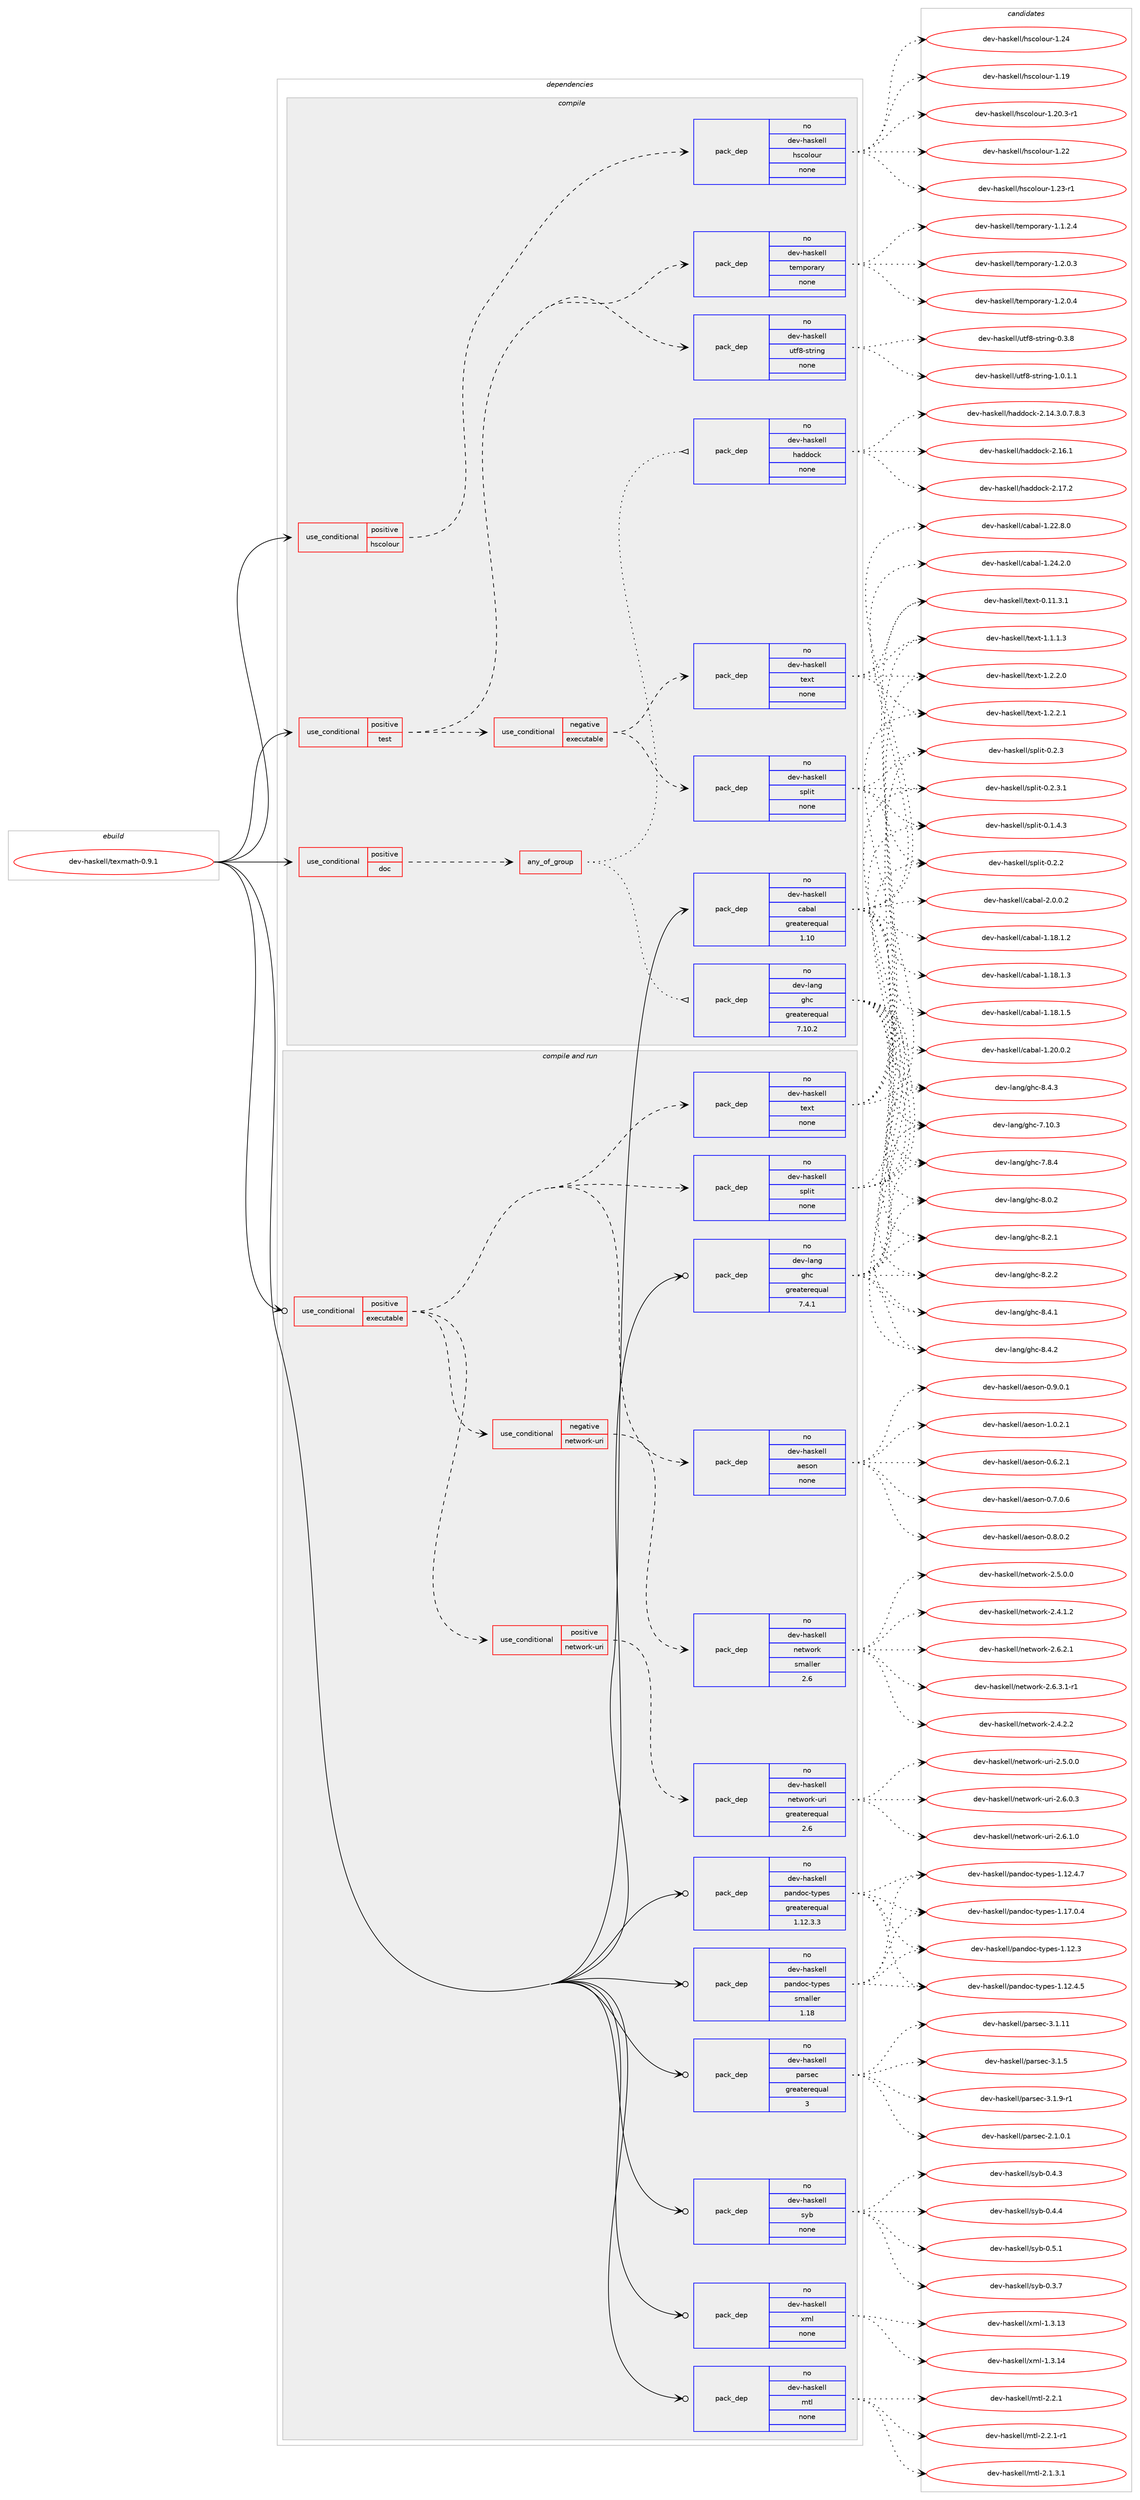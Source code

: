 digraph prolog {

# *************
# Graph options
# *************

newrank=true;
concentrate=true;
compound=true;
graph [rankdir=LR,fontname=Helvetica,fontsize=10,ranksep=1.5];#, ranksep=2.5, nodesep=0.2];
edge  [arrowhead=vee];
node  [fontname=Helvetica,fontsize=10];

# **********
# The ebuild
# **********

subgraph cluster_leftcol {
color=gray;
rank=same;
label=<<i>ebuild</i>>;
id [label="dev-haskell/texmath-0.9.1", color=red, width=4, href="../dev-haskell/texmath-0.9.1.svg"];
}

# ****************
# The dependencies
# ****************

subgraph cluster_midcol {
color=gray;
label=<<i>dependencies</i>>;
subgraph cluster_compile {
fillcolor="#eeeeee";
style=filled;
label=<<i>compile</i>>;
subgraph cond361742 {
dependency1345810 [label=<<TABLE BORDER="0" CELLBORDER="1" CELLSPACING="0" CELLPADDING="4"><TR><TD ROWSPAN="3" CELLPADDING="10">use_conditional</TD></TR><TR><TD>positive</TD></TR><TR><TD>doc</TD></TR></TABLE>>, shape=none, color=red];
subgraph any21654 {
dependency1345811 [label=<<TABLE BORDER="0" CELLBORDER="1" CELLSPACING="0" CELLPADDING="4"><TR><TD CELLPADDING="10">any_of_group</TD></TR></TABLE>>, shape=none, color=red];subgraph pack961862 {
dependency1345812 [label=<<TABLE BORDER="0" CELLBORDER="1" CELLSPACING="0" CELLPADDING="4" WIDTH="220"><TR><TD ROWSPAN="6" CELLPADDING="30">pack_dep</TD></TR><TR><TD WIDTH="110">no</TD></TR><TR><TD>dev-haskell</TD></TR><TR><TD>haddock</TD></TR><TR><TD>none</TD></TR><TR><TD></TD></TR></TABLE>>, shape=none, color=blue];
}
dependency1345811:e -> dependency1345812:w [weight=20,style="dotted",arrowhead="oinv"];
subgraph pack961863 {
dependency1345813 [label=<<TABLE BORDER="0" CELLBORDER="1" CELLSPACING="0" CELLPADDING="4" WIDTH="220"><TR><TD ROWSPAN="6" CELLPADDING="30">pack_dep</TD></TR><TR><TD WIDTH="110">no</TD></TR><TR><TD>dev-lang</TD></TR><TR><TD>ghc</TD></TR><TR><TD>greaterequal</TD></TR><TR><TD>7.10.2</TD></TR></TABLE>>, shape=none, color=blue];
}
dependency1345811:e -> dependency1345813:w [weight=20,style="dotted",arrowhead="oinv"];
}
dependency1345810:e -> dependency1345811:w [weight=20,style="dashed",arrowhead="vee"];
}
id:e -> dependency1345810:w [weight=20,style="solid",arrowhead="vee"];
subgraph cond361743 {
dependency1345814 [label=<<TABLE BORDER="0" CELLBORDER="1" CELLSPACING="0" CELLPADDING="4"><TR><TD ROWSPAN="3" CELLPADDING="10">use_conditional</TD></TR><TR><TD>positive</TD></TR><TR><TD>hscolour</TD></TR></TABLE>>, shape=none, color=red];
subgraph pack961864 {
dependency1345815 [label=<<TABLE BORDER="0" CELLBORDER="1" CELLSPACING="0" CELLPADDING="4" WIDTH="220"><TR><TD ROWSPAN="6" CELLPADDING="30">pack_dep</TD></TR><TR><TD WIDTH="110">no</TD></TR><TR><TD>dev-haskell</TD></TR><TR><TD>hscolour</TD></TR><TR><TD>none</TD></TR><TR><TD></TD></TR></TABLE>>, shape=none, color=blue];
}
dependency1345814:e -> dependency1345815:w [weight=20,style="dashed",arrowhead="vee"];
}
id:e -> dependency1345814:w [weight=20,style="solid",arrowhead="vee"];
subgraph cond361744 {
dependency1345816 [label=<<TABLE BORDER="0" CELLBORDER="1" CELLSPACING="0" CELLPADDING="4"><TR><TD ROWSPAN="3" CELLPADDING="10">use_conditional</TD></TR><TR><TD>positive</TD></TR><TR><TD>test</TD></TR></TABLE>>, shape=none, color=red];
subgraph pack961865 {
dependency1345817 [label=<<TABLE BORDER="0" CELLBORDER="1" CELLSPACING="0" CELLPADDING="4" WIDTH="220"><TR><TD ROWSPAN="6" CELLPADDING="30">pack_dep</TD></TR><TR><TD WIDTH="110">no</TD></TR><TR><TD>dev-haskell</TD></TR><TR><TD>temporary</TD></TR><TR><TD>none</TD></TR><TR><TD></TD></TR></TABLE>>, shape=none, color=blue];
}
dependency1345816:e -> dependency1345817:w [weight=20,style="dashed",arrowhead="vee"];
subgraph pack961866 {
dependency1345818 [label=<<TABLE BORDER="0" CELLBORDER="1" CELLSPACING="0" CELLPADDING="4" WIDTH="220"><TR><TD ROWSPAN="6" CELLPADDING="30">pack_dep</TD></TR><TR><TD WIDTH="110">no</TD></TR><TR><TD>dev-haskell</TD></TR><TR><TD>utf8-string</TD></TR><TR><TD>none</TD></TR><TR><TD></TD></TR></TABLE>>, shape=none, color=blue];
}
dependency1345816:e -> dependency1345818:w [weight=20,style="dashed",arrowhead="vee"];
subgraph cond361745 {
dependency1345819 [label=<<TABLE BORDER="0" CELLBORDER="1" CELLSPACING="0" CELLPADDING="4"><TR><TD ROWSPAN="3" CELLPADDING="10">use_conditional</TD></TR><TR><TD>negative</TD></TR><TR><TD>executable</TD></TR></TABLE>>, shape=none, color=red];
subgraph pack961867 {
dependency1345820 [label=<<TABLE BORDER="0" CELLBORDER="1" CELLSPACING="0" CELLPADDING="4" WIDTH="220"><TR><TD ROWSPAN="6" CELLPADDING="30">pack_dep</TD></TR><TR><TD WIDTH="110">no</TD></TR><TR><TD>dev-haskell</TD></TR><TR><TD>split</TD></TR><TR><TD>none</TD></TR><TR><TD></TD></TR></TABLE>>, shape=none, color=blue];
}
dependency1345819:e -> dependency1345820:w [weight=20,style="dashed",arrowhead="vee"];
subgraph pack961868 {
dependency1345821 [label=<<TABLE BORDER="0" CELLBORDER="1" CELLSPACING="0" CELLPADDING="4" WIDTH="220"><TR><TD ROWSPAN="6" CELLPADDING="30">pack_dep</TD></TR><TR><TD WIDTH="110">no</TD></TR><TR><TD>dev-haskell</TD></TR><TR><TD>text</TD></TR><TR><TD>none</TD></TR><TR><TD></TD></TR></TABLE>>, shape=none, color=blue];
}
dependency1345819:e -> dependency1345821:w [weight=20,style="dashed",arrowhead="vee"];
}
dependency1345816:e -> dependency1345819:w [weight=20,style="dashed",arrowhead="vee"];
}
id:e -> dependency1345816:w [weight=20,style="solid",arrowhead="vee"];
subgraph pack961869 {
dependency1345822 [label=<<TABLE BORDER="0" CELLBORDER="1" CELLSPACING="0" CELLPADDING="4" WIDTH="220"><TR><TD ROWSPAN="6" CELLPADDING="30">pack_dep</TD></TR><TR><TD WIDTH="110">no</TD></TR><TR><TD>dev-haskell</TD></TR><TR><TD>cabal</TD></TR><TR><TD>greaterequal</TD></TR><TR><TD>1.10</TD></TR></TABLE>>, shape=none, color=blue];
}
id:e -> dependency1345822:w [weight=20,style="solid",arrowhead="vee"];
}
subgraph cluster_compileandrun {
fillcolor="#eeeeee";
style=filled;
label=<<i>compile and run</i>>;
subgraph cond361746 {
dependency1345823 [label=<<TABLE BORDER="0" CELLBORDER="1" CELLSPACING="0" CELLPADDING="4"><TR><TD ROWSPAN="3" CELLPADDING="10">use_conditional</TD></TR><TR><TD>positive</TD></TR><TR><TD>executable</TD></TR></TABLE>>, shape=none, color=red];
subgraph pack961870 {
dependency1345824 [label=<<TABLE BORDER="0" CELLBORDER="1" CELLSPACING="0" CELLPADDING="4" WIDTH="220"><TR><TD ROWSPAN="6" CELLPADDING="30">pack_dep</TD></TR><TR><TD WIDTH="110">no</TD></TR><TR><TD>dev-haskell</TD></TR><TR><TD>aeson</TD></TR><TR><TD>none</TD></TR><TR><TD></TD></TR></TABLE>>, shape=none, color=blue];
}
dependency1345823:e -> dependency1345824:w [weight=20,style="dashed",arrowhead="vee"];
subgraph pack961871 {
dependency1345825 [label=<<TABLE BORDER="0" CELLBORDER="1" CELLSPACING="0" CELLPADDING="4" WIDTH="220"><TR><TD ROWSPAN="6" CELLPADDING="30">pack_dep</TD></TR><TR><TD WIDTH="110">no</TD></TR><TR><TD>dev-haskell</TD></TR><TR><TD>split</TD></TR><TR><TD>none</TD></TR><TR><TD></TD></TR></TABLE>>, shape=none, color=blue];
}
dependency1345823:e -> dependency1345825:w [weight=20,style="dashed",arrowhead="vee"];
subgraph pack961872 {
dependency1345826 [label=<<TABLE BORDER="0" CELLBORDER="1" CELLSPACING="0" CELLPADDING="4" WIDTH="220"><TR><TD ROWSPAN="6" CELLPADDING="30">pack_dep</TD></TR><TR><TD WIDTH="110">no</TD></TR><TR><TD>dev-haskell</TD></TR><TR><TD>text</TD></TR><TR><TD>none</TD></TR><TR><TD></TD></TR></TABLE>>, shape=none, color=blue];
}
dependency1345823:e -> dependency1345826:w [weight=20,style="dashed",arrowhead="vee"];
subgraph cond361747 {
dependency1345827 [label=<<TABLE BORDER="0" CELLBORDER="1" CELLSPACING="0" CELLPADDING="4"><TR><TD ROWSPAN="3" CELLPADDING="10">use_conditional</TD></TR><TR><TD>positive</TD></TR><TR><TD>network-uri</TD></TR></TABLE>>, shape=none, color=red];
subgraph pack961873 {
dependency1345828 [label=<<TABLE BORDER="0" CELLBORDER="1" CELLSPACING="0" CELLPADDING="4" WIDTH="220"><TR><TD ROWSPAN="6" CELLPADDING="30">pack_dep</TD></TR><TR><TD WIDTH="110">no</TD></TR><TR><TD>dev-haskell</TD></TR><TR><TD>network-uri</TD></TR><TR><TD>greaterequal</TD></TR><TR><TD>2.6</TD></TR></TABLE>>, shape=none, color=blue];
}
dependency1345827:e -> dependency1345828:w [weight=20,style="dashed",arrowhead="vee"];
}
dependency1345823:e -> dependency1345827:w [weight=20,style="dashed",arrowhead="vee"];
subgraph cond361748 {
dependency1345829 [label=<<TABLE BORDER="0" CELLBORDER="1" CELLSPACING="0" CELLPADDING="4"><TR><TD ROWSPAN="3" CELLPADDING="10">use_conditional</TD></TR><TR><TD>negative</TD></TR><TR><TD>network-uri</TD></TR></TABLE>>, shape=none, color=red];
subgraph pack961874 {
dependency1345830 [label=<<TABLE BORDER="0" CELLBORDER="1" CELLSPACING="0" CELLPADDING="4" WIDTH="220"><TR><TD ROWSPAN="6" CELLPADDING="30">pack_dep</TD></TR><TR><TD WIDTH="110">no</TD></TR><TR><TD>dev-haskell</TD></TR><TR><TD>network</TD></TR><TR><TD>smaller</TD></TR><TR><TD>2.6</TD></TR></TABLE>>, shape=none, color=blue];
}
dependency1345829:e -> dependency1345830:w [weight=20,style="dashed",arrowhead="vee"];
}
dependency1345823:e -> dependency1345829:w [weight=20,style="dashed",arrowhead="vee"];
}
id:e -> dependency1345823:w [weight=20,style="solid",arrowhead="odotvee"];
subgraph pack961875 {
dependency1345831 [label=<<TABLE BORDER="0" CELLBORDER="1" CELLSPACING="0" CELLPADDING="4" WIDTH="220"><TR><TD ROWSPAN="6" CELLPADDING="30">pack_dep</TD></TR><TR><TD WIDTH="110">no</TD></TR><TR><TD>dev-haskell</TD></TR><TR><TD>mtl</TD></TR><TR><TD>none</TD></TR><TR><TD></TD></TR></TABLE>>, shape=none, color=blue];
}
id:e -> dependency1345831:w [weight=20,style="solid",arrowhead="odotvee"];
subgraph pack961876 {
dependency1345832 [label=<<TABLE BORDER="0" CELLBORDER="1" CELLSPACING="0" CELLPADDING="4" WIDTH="220"><TR><TD ROWSPAN="6" CELLPADDING="30">pack_dep</TD></TR><TR><TD WIDTH="110">no</TD></TR><TR><TD>dev-haskell</TD></TR><TR><TD>pandoc-types</TD></TR><TR><TD>greaterequal</TD></TR><TR><TD>1.12.3.3</TD></TR></TABLE>>, shape=none, color=blue];
}
id:e -> dependency1345832:w [weight=20,style="solid",arrowhead="odotvee"];
subgraph pack961877 {
dependency1345833 [label=<<TABLE BORDER="0" CELLBORDER="1" CELLSPACING="0" CELLPADDING="4" WIDTH="220"><TR><TD ROWSPAN="6" CELLPADDING="30">pack_dep</TD></TR><TR><TD WIDTH="110">no</TD></TR><TR><TD>dev-haskell</TD></TR><TR><TD>pandoc-types</TD></TR><TR><TD>smaller</TD></TR><TR><TD>1.18</TD></TR></TABLE>>, shape=none, color=blue];
}
id:e -> dependency1345833:w [weight=20,style="solid",arrowhead="odotvee"];
subgraph pack961878 {
dependency1345834 [label=<<TABLE BORDER="0" CELLBORDER="1" CELLSPACING="0" CELLPADDING="4" WIDTH="220"><TR><TD ROWSPAN="6" CELLPADDING="30">pack_dep</TD></TR><TR><TD WIDTH="110">no</TD></TR><TR><TD>dev-haskell</TD></TR><TR><TD>parsec</TD></TR><TR><TD>greaterequal</TD></TR><TR><TD>3</TD></TR></TABLE>>, shape=none, color=blue];
}
id:e -> dependency1345834:w [weight=20,style="solid",arrowhead="odotvee"];
subgraph pack961879 {
dependency1345835 [label=<<TABLE BORDER="0" CELLBORDER="1" CELLSPACING="0" CELLPADDING="4" WIDTH="220"><TR><TD ROWSPAN="6" CELLPADDING="30">pack_dep</TD></TR><TR><TD WIDTH="110">no</TD></TR><TR><TD>dev-haskell</TD></TR><TR><TD>syb</TD></TR><TR><TD>none</TD></TR><TR><TD></TD></TR></TABLE>>, shape=none, color=blue];
}
id:e -> dependency1345835:w [weight=20,style="solid",arrowhead="odotvee"];
subgraph pack961880 {
dependency1345836 [label=<<TABLE BORDER="0" CELLBORDER="1" CELLSPACING="0" CELLPADDING="4" WIDTH="220"><TR><TD ROWSPAN="6" CELLPADDING="30">pack_dep</TD></TR><TR><TD WIDTH="110">no</TD></TR><TR><TD>dev-haskell</TD></TR><TR><TD>xml</TD></TR><TR><TD>none</TD></TR><TR><TD></TD></TR></TABLE>>, shape=none, color=blue];
}
id:e -> dependency1345836:w [weight=20,style="solid",arrowhead="odotvee"];
subgraph pack961881 {
dependency1345837 [label=<<TABLE BORDER="0" CELLBORDER="1" CELLSPACING="0" CELLPADDING="4" WIDTH="220"><TR><TD ROWSPAN="6" CELLPADDING="30">pack_dep</TD></TR><TR><TD WIDTH="110">no</TD></TR><TR><TD>dev-lang</TD></TR><TR><TD>ghc</TD></TR><TR><TD>greaterequal</TD></TR><TR><TD>7.4.1</TD></TR></TABLE>>, shape=none, color=blue];
}
id:e -> dependency1345837:w [weight=20,style="solid",arrowhead="odotvee"];
}
subgraph cluster_run {
fillcolor="#eeeeee";
style=filled;
label=<<i>run</i>>;
}
}

# **************
# The candidates
# **************

subgraph cluster_choices {
rank=same;
color=gray;
label=<<i>candidates</i>>;

subgraph choice961862 {
color=black;
nodesep=1;
choice1001011184510497115107101108108471049710010011199107455046495246514648465546564651 [label="dev-haskell/haddock-2.14.3.0.7.8.3", color=red, width=4,href="../dev-haskell/haddock-2.14.3.0.7.8.3.svg"];
choice100101118451049711510710110810847104971001001119910745504649544649 [label="dev-haskell/haddock-2.16.1", color=red, width=4,href="../dev-haskell/haddock-2.16.1.svg"];
choice100101118451049711510710110810847104971001001119910745504649554650 [label="dev-haskell/haddock-2.17.2", color=red, width=4,href="../dev-haskell/haddock-2.17.2.svg"];
dependency1345812:e -> choice1001011184510497115107101108108471049710010011199107455046495246514648465546564651:w [style=dotted,weight="100"];
dependency1345812:e -> choice100101118451049711510710110810847104971001001119910745504649544649:w [style=dotted,weight="100"];
dependency1345812:e -> choice100101118451049711510710110810847104971001001119910745504649554650:w [style=dotted,weight="100"];
}
subgraph choice961863 {
color=black;
nodesep=1;
choice1001011184510897110103471031049945554649484651 [label="dev-lang/ghc-7.10.3", color=red, width=4,href="../dev-lang/ghc-7.10.3.svg"];
choice10010111845108971101034710310499455546564652 [label="dev-lang/ghc-7.8.4", color=red, width=4,href="../dev-lang/ghc-7.8.4.svg"];
choice10010111845108971101034710310499455646484650 [label="dev-lang/ghc-8.0.2", color=red, width=4,href="../dev-lang/ghc-8.0.2.svg"];
choice10010111845108971101034710310499455646504649 [label="dev-lang/ghc-8.2.1", color=red, width=4,href="../dev-lang/ghc-8.2.1.svg"];
choice10010111845108971101034710310499455646504650 [label="dev-lang/ghc-8.2.2", color=red, width=4,href="../dev-lang/ghc-8.2.2.svg"];
choice10010111845108971101034710310499455646524649 [label="dev-lang/ghc-8.4.1", color=red, width=4,href="../dev-lang/ghc-8.4.1.svg"];
choice10010111845108971101034710310499455646524650 [label="dev-lang/ghc-8.4.2", color=red, width=4,href="../dev-lang/ghc-8.4.2.svg"];
choice10010111845108971101034710310499455646524651 [label="dev-lang/ghc-8.4.3", color=red, width=4,href="../dev-lang/ghc-8.4.3.svg"];
dependency1345813:e -> choice1001011184510897110103471031049945554649484651:w [style=dotted,weight="100"];
dependency1345813:e -> choice10010111845108971101034710310499455546564652:w [style=dotted,weight="100"];
dependency1345813:e -> choice10010111845108971101034710310499455646484650:w [style=dotted,weight="100"];
dependency1345813:e -> choice10010111845108971101034710310499455646504649:w [style=dotted,weight="100"];
dependency1345813:e -> choice10010111845108971101034710310499455646504650:w [style=dotted,weight="100"];
dependency1345813:e -> choice10010111845108971101034710310499455646524649:w [style=dotted,weight="100"];
dependency1345813:e -> choice10010111845108971101034710310499455646524650:w [style=dotted,weight="100"];
dependency1345813:e -> choice10010111845108971101034710310499455646524651:w [style=dotted,weight="100"];
}
subgraph choice961864 {
color=black;
nodesep=1;
choice100101118451049711510710110810847104115991111081111171144549464957 [label="dev-haskell/hscolour-1.19", color=red, width=4,href="../dev-haskell/hscolour-1.19.svg"];
choice10010111845104971151071011081084710411599111108111117114454946504846514511449 [label="dev-haskell/hscolour-1.20.3-r1", color=red, width=4,href="../dev-haskell/hscolour-1.20.3-r1.svg"];
choice100101118451049711510710110810847104115991111081111171144549465050 [label="dev-haskell/hscolour-1.22", color=red, width=4,href="../dev-haskell/hscolour-1.22.svg"];
choice1001011184510497115107101108108471041159911110811111711445494650514511449 [label="dev-haskell/hscolour-1.23-r1", color=red, width=4,href="../dev-haskell/hscolour-1.23-r1.svg"];
choice100101118451049711510710110810847104115991111081111171144549465052 [label="dev-haskell/hscolour-1.24", color=red, width=4,href="../dev-haskell/hscolour-1.24.svg"];
dependency1345815:e -> choice100101118451049711510710110810847104115991111081111171144549464957:w [style=dotted,weight="100"];
dependency1345815:e -> choice10010111845104971151071011081084710411599111108111117114454946504846514511449:w [style=dotted,weight="100"];
dependency1345815:e -> choice100101118451049711510710110810847104115991111081111171144549465050:w [style=dotted,weight="100"];
dependency1345815:e -> choice1001011184510497115107101108108471041159911110811111711445494650514511449:w [style=dotted,weight="100"];
dependency1345815:e -> choice100101118451049711510710110810847104115991111081111171144549465052:w [style=dotted,weight="100"];
}
subgraph choice961865 {
color=black;
nodesep=1;
choice100101118451049711510710110810847116101109112111114971141214549464946504652 [label="dev-haskell/temporary-1.1.2.4", color=red, width=4,href="../dev-haskell/temporary-1.1.2.4.svg"];
choice100101118451049711510710110810847116101109112111114971141214549465046484651 [label="dev-haskell/temporary-1.2.0.3", color=red, width=4,href="../dev-haskell/temporary-1.2.0.3.svg"];
choice100101118451049711510710110810847116101109112111114971141214549465046484652 [label="dev-haskell/temporary-1.2.0.4", color=red, width=4,href="../dev-haskell/temporary-1.2.0.4.svg"];
dependency1345817:e -> choice100101118451049711510710110810847116101109112111114971141214549464946504652:w [style=dotted,weight="100"];
dependency1345817:e -> choice100101118451049711510710110810847116101109112111114971141214549465046484651:w [style=dotted,weight="100"];
dependency1345817:e -> choice100101118451049711510710110810847116101109112111114971141214549465046484652:w [style=dotted,weight="100"];
}
subgraph choice961866 {
color=black;
nodesep=1;
choice1001011184510497115107101108108471171161025645115116114105110103454846514656 [label="dev-haskell/utf8-string-0.3.8", color=red, width=4,href="../dev-haskell/utf8-string-0.3.8.svg"];
choice10010111845104971151071011081084711711610256451151161141051101034549464846494649 [label="dev-haskell/utf8-string-1.0.1.1", color=red, width=4,href="../dev-haskell/utf8-string-1.0.1.1.svg"];
dependency1345818:e -> choice1001011184510497115107101108108471171161025645115116114105110103454846514656:w [style=dotted,weight="100"];
dependency1345818:e -> choice10010111845104971151071011081084711711610256451151161141051101034549464846494649:w [style=dotted,weight="100"];
}
subgraph choice961867 {
color=black;
nodesep=1;
choice1001011184510497115107101108108471151121081051164548464946524651 [label="dev-haskell/split-0.1.4.3", color=red, width=4,href="../dev-haskell/split-0.1.4.3.svg"];
choice100101118451049711510710110810847115112108105116454846504650 [label="dev-haskell/split-0.2.2", color=red, width=4,href="../dev-haskell/split-0.2.2.svg"];
choice100101118451049711510710110810847115112108105116454846504651 [label="dev-haskell/split-0.2.3", color=red, width=4,href="../dev-haskell/split-0.2.3.svg"];
choice1001011184510497115107101108108471151121081051164548465046514649 [label="dev-haskell/split-0.2.3.1", color=red, width=4,href="../dev-haskell/split-0.2.3.1.svg"];
dependency1345820:e -> choice1001011184510497115107101108108471151121081051164548464946524651:w [style=dotted,weight="100"];
dependency1345820:e -> choice100101118451049711510710110810847115112108105116454846504650:w [style=dotted,weight="100"];
dependency1345820:e -> choice100101118451049711510710110810847115112108105116454846504651:w [style=dotted,weight="100"];
dependency1345820:e -> choice1001011184510497115107101108108471151121081051164548465046514649:w [style=dotted,weight="100"];
}
subgraph choice961868 {
color=black;
nodesep=1;
choice100101118451049711510710110810847116101120116454846494946514649 [label="dev-haskell/text-0.11.3.1", color=red, width=4,href="../dev-haskell/text-0.11.3.1.svg"];
choice1001011184510497115107101108108471161011201164549464946494651 [label="dev-haskell/text-1.1.1.3", color=red, width=4,href="../dev-haskell/text-1.1.1.3.svg"];
choice1001011184510497115107101108108471161011201164549465046504648 [label="dev-haskell/text-1.2.2.0", color=red, width=4,href="../dev-haskell/text-1.2.2.0.svg"];
choice1001011184510497115107101108108471161011201164549465046504649 [label="dev-haskell/text-1.2.2.1", color=red, width=4,href="../dev-haskell/text-1.2.2.1.svg"];
dependency1345821:e -> choice100101118451049711510710110810847116101120116454846494946514649:w [style=dotted,weight="100"];
dependency1345821:e -> choice1001011184510497115107101108108471161011201164549464946494651:w [style=dotted,weight="100"];
dependency1345821:e -> choice1001011184510497115107101108108471161011201164549465046504648:w [style=dotted,weight="100"];
dependency1345821:e -> choice1001011184510497115107101108108471161011201164549465046504649:w [style=dotted,weight="100"];
}
subgraph choice961869 {
color=black;
nodesep=1;
choice10010111845104971151071011081084799979897108454946495646494650 [label="dev-haskell/cabal-1.18.1.2", color=red, width=4,href="../dev-haskell/cabal-1.18.1.2.svg"];
choice10010111845104971151071011081084799979897108454946495646494651 [label="dev-haskell/cabal-1.18.1.3", color=red, width=4,href="../dev-haskell/cabal-1.18.1.3.svg"];
choice10010111845104971151071011081084799979897108454946495646494653 [label="dev-haskell/cabal-1.18.1.5", color=red, width=4,href="../dev-haskell/cabal-1.18.1.5.svg"];
choice10010111845104971151071011081084799979897108454946504846484650 [label="dev-haskell/cabal-1.20.0.2", color=red, width=4,href="../dev-haskell/cabal-1.20.0.2.svg"];
choice10010111845104971151071011081084799979897108454946505046564648 [label="dev-haskell/cabal-1.22.8.0", color=red, width=4,href="../dev-haskell/cabal-1.22.8.0.svg"];
choice10010111845104971151071011081084799979897108454946505246504648 [label="dev-haskell/cabal-1.24.2.0", color=red, width=4,href="../dev-haskell/cabal-1.24.2.0.svg"];
choice100101118451049711510710110810847999798971084550464846484650 [label="dev-haskell/cabal-2.0.0.2", color=red, width=4,href="../dev-haskell/cabal-2.0.0.2.svg"];
dependency1345822:e -> choice10010111845104971151071011081084799979897108454946495646494650:w [style=dotted,weight="100"];
dependency1345822:e -> choice10010111845104971151071011081084799979897108454946495646494651:w [style=dotted,weight="100"];
dependency1345822:e -> choice10010111845104971151071011081084799979897108454946495646494653:w [style=dotted,weight="100"];
dependency1345822:e -> choice10010111845104971151071011081084799979897108454946504846484650:w [style=dotted,weight="100"];
dependency1345822:e -> choice10010111845104971151071011081084799979897108454946505046564648:w [style=dotted,weight="100"];
dependency1345822:e -> choice10010111845104971151071011081084799979897108454946505246504648:w [style=dotted,weight="100"];
dependency1345822:e -> choice100101118451049711510710110810847999798971084550464846484650:w [style=dotted,weight="100"];
}
subgraph choice961870 {
color=black;
nodesep=1;
choice100101118451049711510710110810847971011151111104548465446504649 [label="dev-haskell/aeson-0.6.2.1", color=red, width=4,href="../dev-haskell/aeson-0.6.2.1.svg"];
choice100101118451049711510710110810847971011151111104548465546484654 [label="dev-haskell/aeson-0.7.0.6", color=red, width=4,href="../dev-haskell/aeson-0.7.0.6.svg"];
choice100101118451049711510710110810847971011151111104548465646484650 [label="dev-haskell/aeson-0.8.0.2", color=red, width=4,href="../dev-haskell/aeson-0.8.0.2.svg"];
choice100101118451049711510710110810847971011151111104548465746484649 [label="dev-haskell/aeson-0.9.0.1", color=red, width=4,href="../dev-haskell/aeson-0.9.0.1.svg"];
choice100101118451049711510710110810847971011151111104549464846504649 [label="dev-haskell/aeson-1.0.2.1", color=red, width=4,href="../dev-haskell/aeson-1.0.2.1.svg"];
dependency1345824:e -> choice100101118451049711510710110810847971011151111104548465446504649:w [style=dotted,weight="100"];
dependency1345824:e -> choice100101118451049711510710110810847971011151111104548465546484654:w [style=dotted,weight="100"];
dependency1345824:e -> choice100101118451049711510710110810847971011151111104548465646484650:w [style=dotted,weight="100"];
dependency1345824:e -> choice100101118451049711510710110810847971011151111104548465746484649:w [style=dotted,weight="100"];
dependency1345824:e -> choice100101118451049711510710110810847971011151111104549464846504649:w [style=dotted,weight="100"];
}
subgraph choice961871 {
color=black;
nodesep=1;
choice1001011184510497115107101108108471151121081051164548464946524651 [label="dev-haskell/split-0.1.4.3", color=red, width=4,href="../dev-haskell/split-0.1.4.3.svg"];
choice100101118451049711510710110810847115112108105116454846504650 [label="dev-haskell/split-0.2.2", color=red, width=4,href="../dev-haskell/split-0.2.2.svg"];
choice100101118451049711510710110810847115112108105116454846504651 [label="dev-haskell/split-0.2.3", color=red, width=4,href="../dev-haskell/split-0.2.3.svg"];
choice1001011184510497115107101108108471151121081051164548465046514649 [label="dev-haskell/split-0.2.3.1", color=red, width=4,href="../dev-haskell/split-0.2.3.1.svg"];
dependency1345825:e -> choice1001011184510497115107101108108471151121081051164548464946524651:w [style=dotted,weight="100"];
dependency1345825:e -> choice100101118451049711510710110810847115112108105116454846504650:w [style=dotted,weight="100"];
dependency1345825:e -> choice100101118451049711510710110810847115112108105116454846504651:w [style=dotted,weight="100"];
dependency1345825:e -> choice1001011184510497115107101108108471151121081051164548465046514649:w [style=dotted,weight="100"];
}
subgraph choice961872 {
color=black;
nodesep=1;
choice100101118451049711510710110810847116101120116454846494946514649 [label="dev-haskell/text-0.11.3.1", color=red, width=4,href="../dev-haskell/text-0.11.3.1.svg"];
choice1001011184510497115107101108108471161011201164549464946494651 [label="dev-haskell/text-1.1.1.3", color=red, width=4,href="../dev-haskell/text-1.1.1.3.svg"];
choice1001011184510497115107101108108471161011201164549465046504648 [label="dev-haskell/text-1.2.2.0", color=red, width=4,href="../dev-haskell/text-1.2.2.0.svg"];
choice1001011184510497115107101108108471161011201164549465046504649 [label="dev-haskell/text-1.2.2.1", color=red, width=4,href="../dev-haskell/text-1.2.2.1.svg"];
dependency1345826:e -> choice100101118451049711510710110810847116101120116454846494946514649:w [style=dotted,weight="100"];
dependency1345826:e -> choice1001011184510497115107101108108471161011201164549464946494651:w [style=dotted,weight="100"];
dependency1345826:e -> choice1001011184510497115107101108108471161011201164549465046504648:w [style=dotted,weight="100"];
dependency1345826:e -> choice1001011184510497115107101108108471161011201164549465046504649:w [style=dotted,weight="100"];
}
subgraph choice961873 {
color=black;
nodesep=1;
choice100101118451049711510710110810847110101116119111114107451171141054550465346484648 [label="dev-haskell/network-uri-2.5.0.0", color=red, width=4,href="../dev-haskell/network-uri-2.5.0.0.svg"];
choice100101118451049711510710110810847110101116119111114107451171141054550465446484651 [label="dev-haskell/network-uri-2.6.0.3", color=red, width=4,href="../dev-haskell/network-uri-2.6.0.3.svg"];
choice100101118451049711510710110810847110101116119111114107451171141054550465446494648 [label="dev-haskell/network-uri-2.6.1.0", color=red, width=4,href="../dev-haskell/network-uri-2.6.1.0.svg"];
dependency1345828:e -> choice100101118451049711510710110810847110101116119111114107451171141054550465346484648:w [style=dotted,weight="100"];
dependency1345828:e -> choice100101118451049711510710110810847110101116119111114107451171141054550465446484651:w [style=dotted,weight="100"];
dependency1345828:e -> choice100101118451049711510710110810847110101116119111114107451171141054550465446494648:w [style=dotted,weight="100"];
}
subgraph choice961874 {
color=black;
nodesep=1;
choice1001011184510497115107101108108471101011161191111141074550465246494650 [label="dev-haskell/network-2.4.1.2", color=red, width=4,href="../dev-haskell/network-2.4.1.2.svg"];
choice1001011184510497115107101108108471101011161191111141074550465246504650 [label="dev-haskell/network-2.4.2.2", color=red, width=4,href="../dev-haskell/network-2.4.2.2.svg"];
choice1001011184510497115107101108108471101011161191111141074550465346484648 [label="dev-haskell/network-2.5.0.0", color=red, width=4,href="../dev-haskell/network-2.5.0.0.svg"];
choice1001011184510497115107101108108471101011161191111141074550465446504649 [label="dev-haskell/network-2.6.2.1", color=red, width=4,href="../dev-haskell/network-2.6.2.1.svg"];
choice10010111845104971151071011081084711010111611911111410745504654465146494511449 [label="dev-haskell/network-2.6.3.1-r1", color=red, width=4,href="../dev-haskell/network-2.6.3.1-r1.svg"];
dependency1345830:e -> choice1001011184510497115107101108108471101011161191111141074550465246494650:w [style=dotted,weight="100"];
dependency1345830:e -> choice1001011184510497115107101108108471101011161191111141074550465246504650:w [style=dotted,weight="100"];
dependency1345830:e -> choice1001011184510497115107101108108471101011161191111141074550465346484648:w [style=dotted,weight="100"];
dependency1345830:e -> choice1001011184510497115107101108108471101011161191111141074550465446504649:w [style=dotted,weight="100"];
dependency1345830:e -> choice10010111845104971151071011081084711010111611911111410745504654465146494511449:w [style=dotted,weight="100"];
}
subgraph choice961875 {
color=black;
nodesep=1;
choice1001011184510497115107101108108471091161084550464946514649 [label="dev-haskell/mtl-2.1.3.1", color=red, width=4,href="../dev-haskell/mtl-2.1.3.1.svg"];
choice100101118451049711510710110810847109116108455046504649 [label="dev-haskell/mtl-2.2.1", color=red, width=4,href="../dev-haskell/mtl-2.2.1.svg"];
choice1001011184510497115107101108108471091161084550465046494511449 [label="dev-haskell/mtl-2.2.1-r1", color=red, width=4,href="../dev-haskell/mtl-2.2.1-r1.svg"];
dependency1345831:e -> choice1001011184510497115107101108108471091161084550464946514649:w [style=dotted,weight="100"];
dependency1345831:e -> choice100101118451049711510710110810847109116108455046504649:w [style=dotted,weight="100"];
dependency1345831:e -> choice1001011184510497115107101108108471091161084550465046494511449:w [style=dotted,weight="100"];
}
subgraph choice961876 {
color=black;
nodesep=1;
choice10010111845104971151071011081084711297110100111994511612111210111545494649504651 [label="dev-haskell/pandoc-types-1.12.3", color=red, width=4,href="../dev-haskell/pandoc-types-1.12.3.svg"];
choice100101118451049711510710110810847112971101001119945116121112101115454946495046524653 [label="dev-haskell/pandoc-types-1.12.4.5", color=red, width=4,href="../dev-haskell/pandoc-types-1.12.4.5.svg"];
choice100101118451049711510710110810847112971101001119945116121112101115454946495046524655 [label="dev-haskell/pandoc-types-1.12.4.7", color=red, width=4,href="../dev-haskell/pandoc-types-1.12.4.7.svg"];
choice100101118451049711510710110810847112971101001119945116121112101115454946495546484652 [label="dev-haskell/pandoc-types-1.17.0.4", color=red, width=4,href="../dev-haskell/pandoc-types-1.17.0.4.svg"];
dependency1345832:e -> choice10010111845104971151071011081084711297110100111994511612111210111545494649504651:w [style=dotted,weight="100"];
dependency1345832:e -> choice100101118451049711510710110810847112971101001119945116121112101115454946495046524653:w [style=dotted,weight="100"];
dependency1345832:e -> choice100101118451049711510710110810847112971101001119945116121112101115454946495046524655:w [style=dotted,weight="100"];
dependency1345832:e -> choice100101118451049711510710110810847112971101001119945116121112101115454946495546484652:w [style=dotted,weight="100"];
}
subgraph choice961877 {
color=black;
nodesep=1;
choice10010111845104971151071011081084711297110100111994511612111210111545494649504651 [label="dev-haskell/pandoc-types-1.12.3", color=red, width=4,href="../dev-haskell/pandoc-types-1.12.3.svg"];
choice100101118451049711510710110810847112971101001119945116121112101115454946495046524653 [label="dev-haskell/pandoc-types-1.12.4.5", color=red, width=4,href="../dev-haskell/pandoc-types-1.12.4.5.svg"];
choice100101118451049711510710110810847112971101001119945116121112101115454946495046524655 [label="dev-haskell/pandoc-types-1.12.4.7", color=red, width=4,href="../dev-haskell/pandoc-types-1.12.4.7.svg"];
choice100101118451049711510710110810847112971101001119945116121112101115454946495546484652 [label="dev-haskell/pandoc-types-1.17.0.4", color=red, width=4,href="../dev-haskell/pandoc-types-1.17.0.4.svg"];
dependency1345833:e -> choice10010111845104971151071011081084711297110100111994511612111210111545494649504651:w [style=dotted,weight="100"];
dependency1345833:e -> choice100101118451049711510710110810847112971101001119945116121112101115454946495046524653:w [style=dotted,weight="100"];
dependency1345833:e -> choice100101118451049711510710110810847112971101001119945116121112101115454946495046524655:w [style=dotted,weight="100"];
dependency1345833:e -> choice100101118451049711510710110810847112971101001119945116121112101115454946495546484652:w [style=dotted,weight="100"];
}
subgraph choice961878 {
color=black;
nodesep=1;
choice10010111845104971151071011081084711297114115101994550464946484649 [label="dev-haskell/parsec-2.1.0.1", color=red, width=4,href="../dev-haskell/parsec-2.1.0.1.svg"];
choice100101118451049711510710110810847112971141151019945514649464949 [label="dev-haskell/parsec-3.1.11", color=red, width=4,href="../dev-haskell/parsec-3.1.11.svg"];
choice1001011184510497115107101108108471129711411510199455146494653 [label="dev-haskell/parsec-3.1.5", color=red, width=4,href="../dev-haskell/parsec-3.1.5.svg"];
choice10010111845104971151071011081084711297114115101994551464946574511449 [label="dev-haskell/parsec-3.1.9-r1", color=red, width=4,href="../dev-haskell/parsec-3.1.9-r1.svg"];
dependency1345834:e -> choice10010111845104971151071011081084711297114115101994550464946484649:w [style=dotted,weight="100"];
dependency1345834:e -> choice100101118451049711510710110810847112971141151019945514649464949:w [style=dotted,weight="100"];
dependency1345834:e -> choice1001011184510497115107101108108471129711411510199455146494653:w [style=dotted,weight="100"];
dependency1345834:e -> choice10010111845104971151071011081084711297114115101994551464946574511449:w [style=dotted,weight="100"];
}
subgraph choice961879 {
color=black;
nodesep=1;
choice10010111845104971151071011081084711512198454846514655 [label="dev-haskell/syb-0.3.7", color=red, width=4,href="../dev-haskell/syb-0.3.7.svg"];
choice10010111845104971151071011081084711512198454846524651 [label="dev-haskell/syb-0.4.3", color=red, width=4,href="../dev-haskell/syb-0.4.3.svg"];
choice10010111845104971151071011081084711512198454846524652 [label="dev-haskell/syb-0.4.4", color=red, width=4,href="../dev-haskell/syb-0.4.4.svg"];
choice10010111845104971151071011081084711512198454846534649 [label="dev-haskell/syb-0.5.1", color=red, width=4,href="../dev-haskell/syb-0.5.1.svg"];
dependency1345835:e -> choice10010111845104971151071011081084711512198454846514655:w [style=dotted,weight="100"];
dependency1345835:e -> choice10010111845104971151071011081084711512198454846524651:w [style=dotted,weight="100"];
dependency1345835:e -> choice10010111845104971151071011081084711512198454846524652:w [style=dotted,weight="100"];
dependency1345835:e -> choice10010111845104971151071011081084711512198454846534649:w [style=dotted,weight="100"];
}
subgraph choice961880 {
color=black;
nodesep=1;
choice10010111845104971151071011081084712010910845494651464951 [label="dev-haskell/xml-1.3.13", color=red, width=4,href="../dev-haskell/xml-1.3.13.svg"];
choice10010111845104971151071011081084712010910845494651464952 [label="dev-haskell/xml-1.3.14", color=red, width=4,href="../dev-haskell/xml-1.3.14.svg"];
dependency1345836:e -> choice10010111845104971151071011081084712010910845494651464951:w [style=dotted,weight="100"];
dependency1345836:e -> choice10010111845104971151071011081084712010910845494651464952:w [style=dotted,weight="100"];
}
subgraph choice961881 {
color=black;
nodesep=1;
choice1001011184510897110103471031049945554649484651 [label="dev-lang/ghc-7.10.3", color=red, width=4,href="../dev-lang/ghc-7.10.3.svg"];
choice10010111845108971101034710310499455546564652 [label="dev-lang/ghc-7.8.4", color=red, width=4,href="../dev-lang/ghc-7.8.4.svg"];
choice10010111845108971101034710310499455646484650 [label="dev-lang/ghc-8.0.2", color=red, width=4,href="../dev-lang/ghc-8.0.2.svg"];
choice10010111845108971101034710310499455646504649 [label="dev-lang/ghc-8.2.1", color=red, width=4,href="../dev-lang/ghc-8.2.1.svg"];
choice10010111845108971101034710310499455646504650 [label="dev-lang/ghc-8.2.2", color=red, width=4,href="../dev-lang/ghc-8.2.2.svg"];
choice10010111845108971101034710310499455646524649 [label="dev-lang/ghc-8.4.1", color=red, width=4,href="../dev-lang/ghc-8.4.1.svg"];
choice10010111845108971101034710310499455646524650 [label="dev-lang/ghc-8.4.2", color=red, width=4,href="../dev-lang/ghc-8.4.2.svg"];
choice10010111845108971101034710310499455646524651 [label="dev-lang/ghc-8.4.3", color=red, width=4,href="../dev-lang/ghc-8.4.3.svg"];
dependency1345837:e -> choice1001011184510897110103471031049945554649484651:w [style=dotted,weight="100"];
dependency1345837:e -> choice10010111845108971101034710310499455546564652:w [style=dotted,weight="100"];
dependency1345837:e -> choice10010111845108971101034710310499455646484650:w [style=dotted,weight="100"];
dependency1345837:e -> choice10010111845108971101034710310499455646504649:w [style=dotted,weight="100"];
dependency1345837:e -> choice10010111845108971101034710310499455646504650:w [style=dotted,weight="100"];
dependency1345837:e -> choice10010111845108971101034710310499455646524649:w [style=dotted,weight="100"];
dependency1345837:e -> choice10010111845108971101034710310499455646524650:w [style=dotted,weight="100"];
dependency1345837:e -> choice10010111845108971101034710310499455646524651:w [style=dotted,weight="100"];
}
}

}
